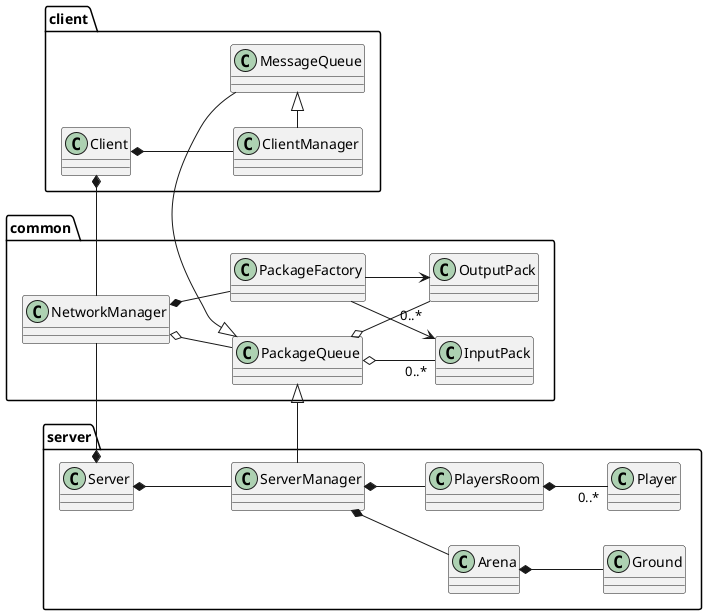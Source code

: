 @startuml

left to right direction

package common {
    class NetworkManager
    class PackageFactory
    class PackageQueue
    class InputPack
    class OutputPack

    NetworkManager *-- PackageFactory
    NetworkManager o-- PackageQueue
    PackageQueue o--"0..*" InputPack
    PackageQueue o--"0..*" OutputPack
    PackageFactory --> InputPack
    PackageFactory --> OutputPack
}

package server {
    class Server
    class ServerManager
    class Arena
    class PlayersRoom
    class Player
    class Ground

    Server *-right- NetworkManager
    Server *-- ServerManager
    ServerManager -right-|> PackageQueue
    ServerManager *-- PlayersRoom
    ServerManager *-- Arena
    PlayersRoom *--"0..*" Player
    Arena *-- Ground
}

package client {
    class MessageQueue
    class Client
    class ClientManager

    Client *-left- NetworkManager
    Client *-- ClientManager
    MessageQueue -left-|> PackageQueue
    ClientManager -right-|> MessageQueue

}

@enduml
